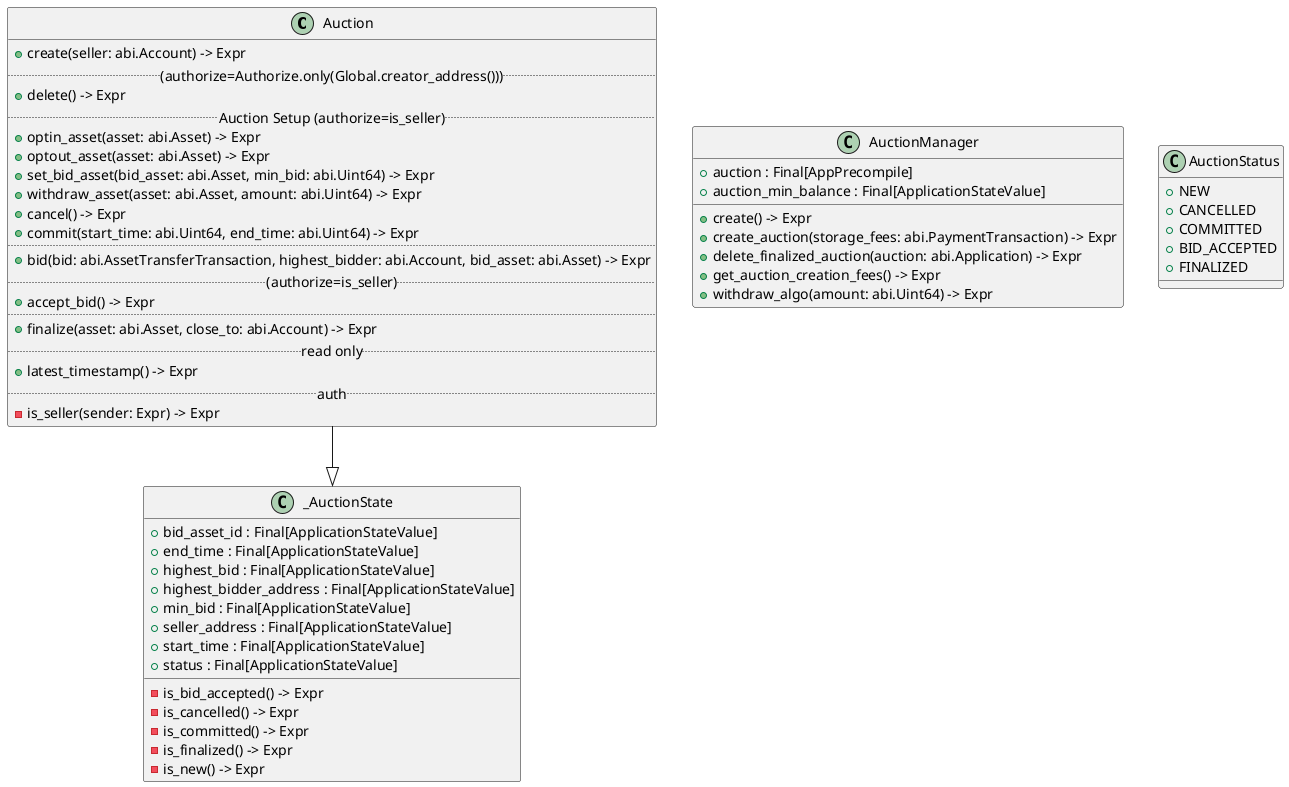 @startuml classes
set namespaceSeparator none
class "Auction" as oysterpack.apps.auction_app.contracts.auction.Auction {
  + create(seller: abi.Account) -> Expr
  ..(authorize=Authorize.only(Global.creator_address()))..
  + delete() -> Expr
  ..Auction Setup (authorize=is_seller)..
  + optin_asset(asset: abi.Asset) -> Expr
  + optout_asset(asset: abi.Asset) -> Expr
  + set_bid_asset(bid_asset: abi.Asset, min_bid: abi.Uint64) -> Expr
  + withdraw_asset(asset: abi.Asset, amount: abi.Uint64) -> Expr
  + cancel() -> Expr
  + commit(start_time: abi.Uint64, end_time: abi.Uint64) -> Expr
  ..
  + bid(bid: abi.AssetTransferTransaction, highest_bidder: abi.Account, bid_asset: abi.Asset) -> Expr
  ..(authorize=is_seller)..
  + accept_bid() -> Expr
  ..
  + finalize(asset: abi.Asset, close_to: abi.Account) -> Expr
  ..read only..
  + latest_timestamp() -> Expr
  ..auth..
  - is_seller(sender: Expr) -> Expr
}
class "AuctionManager" as oysterpack.apps.auction_app.contracts.auction_manager.AuctionManager {
  + auction : Final[AppPrecompile]
  + auction_min_balance : Final[ApplicationStateValue]
  + create() -> Expr
  + create_auction(storage_fees: abi.PaymentTransaction) -> Expr
  + delete_finalized_auction(auction: abi.Application) -> Expr
  + get_auction_creation_fees() -> Expr
  + withdraw_algo(amount: abi.Uint64) -> Expr
}
class "AuctionStatus" as oysterpack.apps.auction_app.contracts.auction_status.AuctionStatus {
  + NEW
  + CANCELLED
  + COMMITTED
  + BID_ACCEPTED
  + FINALIZED
}
class "_AuctionState" as oysterpack.apps.auction_app.contracts.auction._AuctionState {
  + bid_asset_id : Final[ApplicationStateValue]
  + end_time : Final[ApplicationStateValue]
  + highest_bid : Final[ApplicationStateValue]
  + highest_bidder_address : Final[ApplicationStateValue]
  + min_bid : Final[ApplicationStateValue]
  + seller_address : Final[ApplicationStateValue]
  + start_time : Final[ApplicationStateValue]
  + status : Final[ApplicationStateValue]
  - is_bid_accepted() -> Expr
  - is_cancelled() -> Expr
  - is_committed() -> Expr
  - is_finalized() -> Expr
  - is_new() -> Expr
}
oysterpack.apps.auction_app.contracts.auction.Auction --|> oysterpack.apps.auction_app.contracts.auction._AuctionState
@enduml

